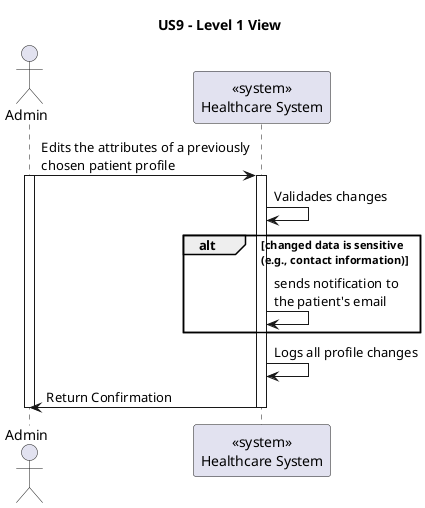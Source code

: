 ' 
' User Story: As an Admin,  I want to register new backoffice users (e.g., doctors, nurses, technicians, admins) via an out-of-band process, so that they can access the backoffice system with appropriate permissions.
'
' Acceptance Criteria:
' 
' - Backoffice users (e.g., doctors, nurses, technicians) are registered by an Admin via an internal process, not via self-registration.
' - Admin assigns roles (e.g., Doctor, Nurse, Technician) during the registration process.
' - Registered users receive a one-time setup link via email to set their password and activate their account.
' - The system enforces strong password requirements for security.
' - A confirmation email is sent to verify the user’s registration.

@startuml

title US9 - Level 1 View

actor Admin as U
participant "<<system>>\nHealthcare System" as web

U -> web : Edits the attributes of a previously\nchosen patient profile
activate U
activate web
web -> web : Validades changes
alt changed data is sensitive\n(e.g., contact information)
web -> web : sends notification to\nthe patient's email
end
web -> web : Logs all profile changes
web -> U : Return Confirmation
deactivate web
deactivate U

' E a parte do email?



@enduml